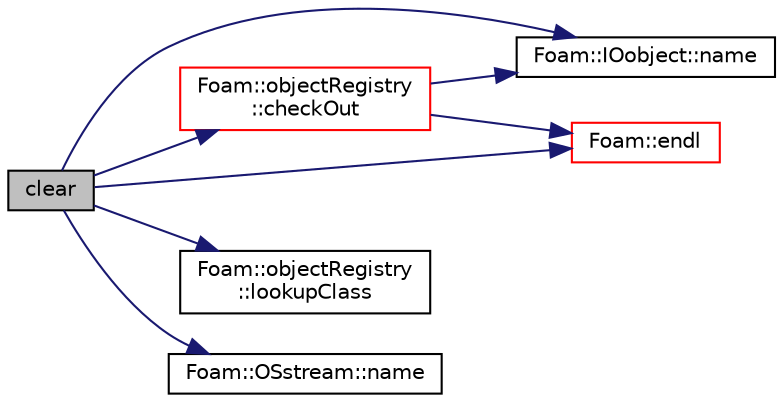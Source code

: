 digraph "clear"
{
  bgcolor="transparent";
  edge [fontname="Helvetica",fontsize="10",labelfontname="Helvetica",labelfontsize="10"];
  node [fontname="Helvetica",fontsize="10",shape=record];
  rankdir="LR";
  Node34 [label="clear",height=0.2,width=0.4,color="black", fillcolor="grey75", style="filled", fontcolor="black"];
  Node34 -> Node35 [color="midnightblue",fontsize="10",style="solid",fontname="Helvetica"];
  Node35 [label="Foam::objectRegistry\l::checkOut",height=0.2,width=0.4,color="red",URL="$a27433.html#a0b55f69ea0e88182692871ec13dc62db",tooltip="Remove an regIOobject from registry. "];
  Node35 -> Node37 [color="midnightblue",fontsize="10",style="solid",fontname="Helvetica"];
  Node37 [label="Foam::IOobject::name",height=0.2,width=0.4,color="black",URL="$a27249.html#acc80e00a8ac919288fb55bd14cc88bf6",tooltip="Return name. "];
  Node35 -> Node41 [color="midnightblue",fontsize="10",style="solid",fontname="Helvetica"];
  Node41 [label="Foam::endl",height=0.2,width=0.4,color="red",URL="$a21851.html#a2db8fe02a0d3909e9351bb4275b23ce4",tooltip="Add newline and flush stream. "];
  Node34 -> Node41 [color="midnightblue",fontsize="10",style="solid",fontname="Helvetica"];
  Node34 -> Node45 [color="midnightblue",fontsize="10",style="solid",fontname="Helvetica"];
  Node45 [label="Foam::objectRegistry\l::lookupClass",height=0.2,width=0.4,color="black",URL="$a27433.html#ad20408e9bd7b5446e5bd0dc70b751705",tooltip="Lookup and return all objects of the given Type. "];
  Node34 -> Node46 [color="midnightblue",fontsize="10",style="solid",fontname="Helvetica"];
  Node46 [label="Foam::OSstream::name",height=0.2,width=0.4,color="black",URL="$a27397.html#a41b2d01e5fd6e1bc71a895d8b8a86308",tooltip="Return the name of the stream. "];
  Node34 -> Node37 [color="midnightblue",fontsize="10",style="solid",fontname="Helvetica"];
}
